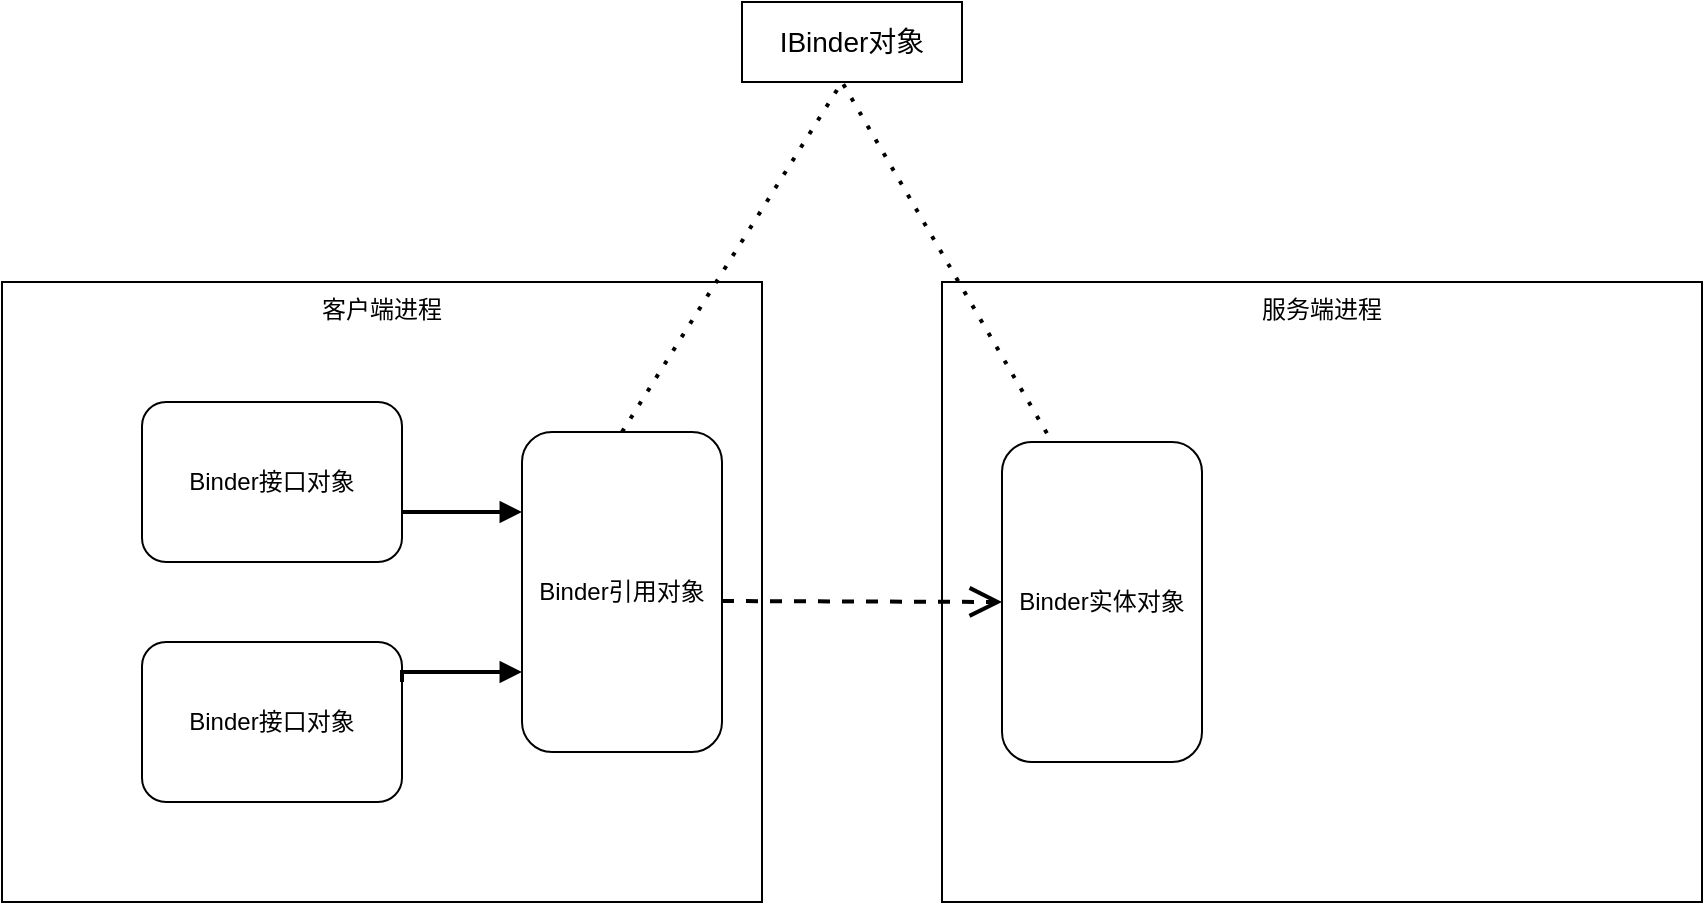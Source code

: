 <mxfile version="20.7.4" type="device"><diagram id="7WGCtxmjnXHD-yi0_NMc" name="第 1 页"><mxGraphModel dx="1498" dy="1048" grid="1" gridSize="10" guides="1" tooltips="1" connect="1" arrows="1" fold="1" page="1" pageScale="1" pageWidth="827" pageHeight="1169" math="0" shadow="0"><root><mxCell id="0"/><mxCell id="1" parent="0"/><mxCell id="it-q8ZOW6TY7k4ful-jc-1" value="客户端进程" style="rounded=0;whiteSpace=wrap;html=1;horizontal=1;verticalAlign=top;" vertex="1" parent="1"><mxGeometry x="90" y="230" width="380" height="310" as="geometry"/></mxCell><mxCell id="it-q8ZOW6TY7k4ful-jc-2" value="服务端进程" style="rounded=0;whiteSpace=wrap;html=1;horizontal=1;verticalAlign=top;" vertex="1" parent="1"><mxGeometry x="560" y="230" width="380" height="310" as="geometry"/></mxCell><mxCell id="it-q8ZOW6TY7k4ful-jc-3" value="Binder引用对象" style="rounded=1;whiteSpace=wrap;html=1;" vertex="1" parent="1"><mxGeometry x="350" y="305" width="100" height="160" as="geometry"/></mxCell><mxCell id="it-q8ZOW6TY7k4ful-jc-5" value="Binder实体对象" style="rounded=1;whiteSpace=wrap;html=1;" vertex="1" parent="1"><mxGeometry x="590" y="310" width="100" height="160" as="geometry"/></mxCell><mxCell id="it-q8ZOW6TY7k4ful-jc-6" value="" style="endArrow=open;endSize=12;dashed=1;html=1;rounded=0;fontStyle=1;spacingTop=2;fontSize=14;jumpSize=14;strokeWidth=2;" edge="1" parent="1"><mxGeometry width="160" relative="1" as="geometry"><mxPoint x="450" y="389.5" as="sourcePoint"/><mxPoint x="590" y="390" as="targetPoint"/></mxGeometry></mxCell><mxCell id="it-q8ZOW6TY7k4ful-jc-7" value="Binder接口对象" style="rounded=1;whiteSpace=wrap;html=1;" vertex="1" parent="1"><mxGeometry x="160" y="290" width="130" height="80" as="geometry"/></mxCell><mxCell id="it-q8ZOW6TY7k4ful-jc-8" value="Binder接口对象" style="rounded=1;whiteSpace=wrap;html=1;" vertex="1" parent="1"><mxGeometry x="160" y="410" width="130" height="80" as="geometry"/></mxCell><mxCell id="it-q8ZOW6TY7k4ful-jc-9" value="" style="endArrow=block;endFill=1;html=1;edgeStyle=orthogonalEdgeStyle;align=left;verticalAlign=top;rounded=0;strokeWidth=2;fontSize=14;jumpSize=14;entryX=0;entryY=0.25;entryDx=0;entryDy=0;" edge="1" parent="1" target="it-q8ZOW6TY7k4ful-jc-3"><mxGeometry x="-1" relative="1" as="geometry"><mxPoint x="290" y="345" as="sourcePoint"/><mxPoint x="350" y="330" as="targetPoint"/><Array as="points"><mxPoint x="290" y="345"/></Array></mxGeometry></mxCell><mxCell id="it-q8ZOW6TY7k4ful-jc-13" value="" style="endArrow=block;endFill=1;html=1;edgeStyle=orthogonalEdgeStyle;align=left;verticalAlign=top;rounded=0;strokeWidth=2;fontSize=14;jumpSize=14;entryX=0;entryY=0.75;entryDx=0;entryDy=0;exitX=1;exitY=0.25;exitDx=0;exitDy=0;" edge="1" parent="1" source="it-q8ZOW6TY7k4ful-jc-8" target="it-q8ZOW6TY7k4ful-jc-3"><mxGeometry x="-1" relative="1" as="geometry"><mxPoint x="300" y="355" as="sourcePoint"/><mxPoint x="360" y="355" as="targetPoint"/><Array as="points"><mxPoint x="290" y="425"/></Array></mxGeometry></mxCell><mxCell id="it-q8ZOW6TY7k4ful-jc-14" value="" style="endArrow=none;dashed=1;html=1;dashPattern=1 3;strokeWidth=2;rounded=0;fontSize=14;jumpSize=14;exitX=0.5;exitY=0;exitDx=0;exitDy=0;entryX=0.25;entryY=0;entryDx=0;entryDy=0;" edge="1" parent="1" source="it-q8ZOW6TY7k4ful-jc-3" target="it-q8ZOW6TY7k4ful-jc-5"><mxGeometry width="50" height="50" relative="1" as="geometry"><mxPoint x="580" y="560" as="sourcePoint"/><mxPoint x="630" y="510" as="targetPoint"/><Array as="points"><mxPoint x="510" y="130"/></Array></mxGeometry></mxCell><mxCell id="it-q8ZOW6TY7k4ful-jc-16" value="IBinder对象" style="rounded=0;whiteSpace=wrap;html=1;fontSize=14;" vertex="1" parent="1"><mxGeometry x="460" y="90" width="110" height="40" as="geometry"/></mxCell></root></mxGraphModel></diagram></mxfile>